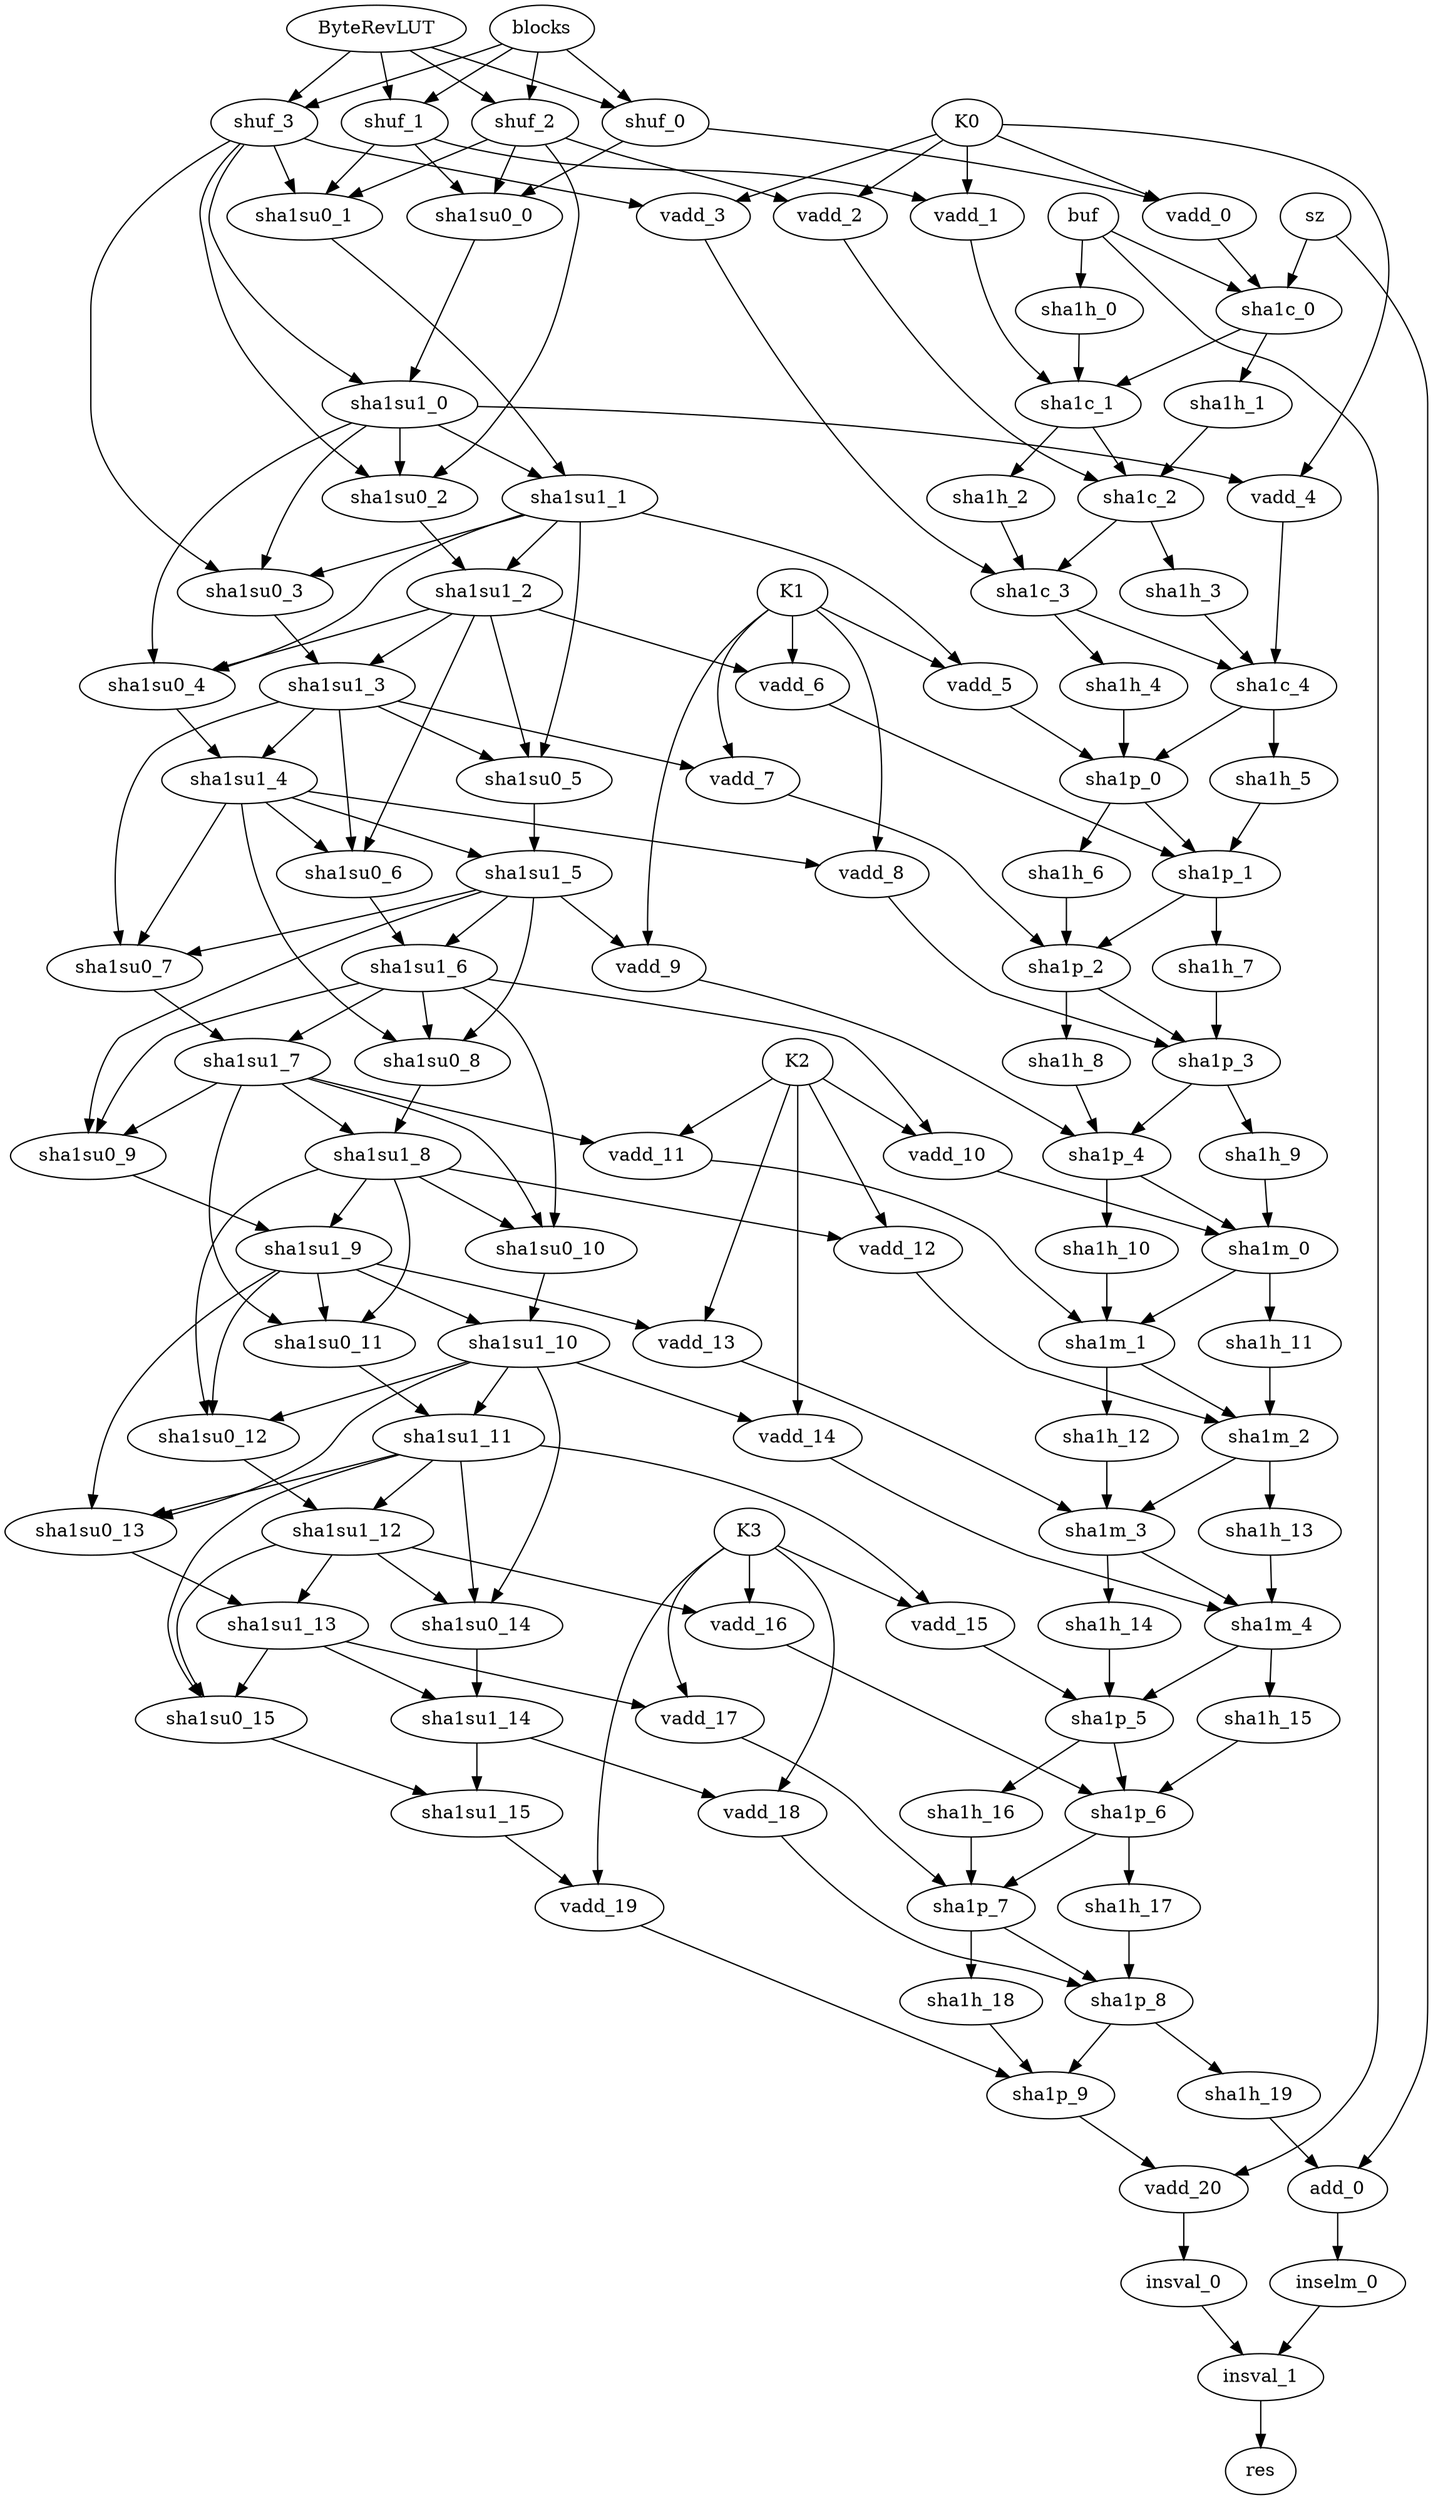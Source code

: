 strict digraph "" {
	blocks -> shuf_0;
	blocks -> shuf_1;
	blocks -> shuf_2;
	blocks -> shuf_3;
	shuf_0 -> vadd_0;
	shuf_0 -> sha1su0_0;
	ByteRevLUT -> shuf_0;
	ByteRevLUT -> shuf_1;
	ByteRevLUT -> shuf_2;
	ByteRevLUT -> shuf_3;
	shuf_1 -> vadd_1;
	shuf_1 -> sha1su0_0;
	shuf_1 -> sha1su0_1;
	shuf_2 -> vadd_2;
	shuf_2 -> sha1su0_0;
	shuf_2 -> sha1su0_1;
	shuf_2 -> sha1su0_2;
	shuf_3 -> vadd_3;
	shuf_3 -> sha1su1_0;
	shuf_3 -> sha1su0_1;
	shuf_3 -> sha1su0_2;
	shuf_3 -> sha1su0_3;
	vadd_0 -> sha1c_0;
	K0 -> vadd_0;
	K0 -> vadd_1;
	K0 -> vadd_2;
	K0 -> vadd_3;
	K0 -> vadd_4;
	vadd_1 -> sha1c_1;
	buf -> sha1h_0;
	buf -> sha1c_0;
	buf -> vadd_20;
	sha1h_0 -> sha1c_1;
	sha1c_0 -> sha1h_1;
	sha1c_0 -> sha1c_1;
	sz -> sha1c_0;
	sz -> add_0;
	vadd_2 -> sha1c_2;
	sha1su0_0 -> sha1su1_0;
	sha1h_1 -> sha1c_2;
	sha1c_1 -> sha1h_2;
	sha1c_1 -> sha1c_2;
	vadd_3 -> sha1c_3;
	sha1su1_0 -> vadd_4;
	sha1su1_0 -> sha1su1_1;
	sha1su1_0 -> sha1su0_2;
	sha1su1_0 -> sha1su0_3;
	sha1su1_0 -> sha1su0_4;
	sha1su0_1 -> sha1su1_1;
	sha1h_2 -> sha1c_3;
	sha1c_2 -> sha1h_3;
	sha1c_2 -> sha1c_3;
	vadd_4 -> sha1c_4;
	sha1su1_1 -> vadd_5;
	sha1su1_1 -> sha1su1_2;
	sha1su1_1 -> sha1su0_3;
	sha1su1_1 -> sha1su0_4;
	sha1su1_1 -> sha1su0_5;
	sha1su0_2 -> sha1su1_2;
	sha1h_3 -> sha1c_4;
	sha1c_3 -> sha1h_4;
	sha1c_3 -> sha1c_4;
	vadd_5 -> sha1p_0;
	K1 -> vadd_5;
	K1 -> vadd_6;
	K1 -> vadd_7;
	K1 -> vadd_8;
	K1 -> vadd_9;
	sha1su1_2 -> vadd_6;
	sha1su1_2 -> sha1su1_3;
	sha1su1_2 -> sha1su0_4;
	sha1su1_2 -> sha1su0_5;
	sha1su1_2 -> sha1su0_6;
	sha1su0_3 -> sha1su1_3;
	sha1h_4 -> sha1p_0;
	sha1c_4 -> sha1h_5;
	sha1c_4 -> sha1p_0;
	vadd_6 -> sha1p_1;
	sha1su1_3 -> vadd_7;
	sha1su1_3 -> sha1su1_4;
	sha1su1_3 -> sha1su0_5;
	sha1su1_3 -> sha1su0_6;
	sha1su1_3 -> sha1su0_7;
	sha1su0_4 -> sha1su1_4;
	sha1h_5 -> sha1p_1;
	sha1p_0 -> sha1h_6;
	sha1p_0 -> sha1p_1;
	vadd_7 -> sha1p_2;
	sha1su1_4 -> vadd_8;
	sha1su1_4 -> sha1su1_5;
	sha1su1_4 -> sha1su0_6;
	sha1su1_4 -> sha1su0_7;
	sha1su1_4 -> sha1su0_8;
	sha1su0_5 -> sha1su1_5;
	sha1h_6 -> sha1p_2;
	sha1p_1 -> sha1h_7;
	sha1p_1 -> sha1p_2;
	vadd_8 -> sha1p_3;
	sha1su1_5 -> vadd_9;
	sha1su1_5 -> sha1su1_6;
	sha1su1_5 -> sha1su0_7;
	sha1su1_5 -> sha1su0_8;
	sha1su1_5 -> sha1su0_9;
	sha1su0_6 -> sha1su1_6;
	sha1h_7 -> sha1p_3;
	sha1p_2 -> sha1h_8;
	sha1p_2 -> sha1p_3;
	vadd_9 -> sha1p_4;
	sha1su1_6 -> vadd_10;
	sha1su1_6 -> sha1su1_7;
	sha1su1_6 -> sha1su0_8;
	sha1su1_6 -> sha1su0_9;
	sha1su1_6 -> sha1su0_10;
	sha1su0_7 -> sha1su1_7;
	sha1h_8 -> sha1p_4;
	sha1p_3 -> sha1h_9;
	sha1p_3 -> sha1p_4;
	vadd_10 -> sha1m_0;
	K2 -> vadd_10;
	K2 -> vadd_11;
	K2 -> vadd_12;
	K2 -> vadd_13;
	K2 -> vadd_14;
	sha1su1_7 -> vadd_11;
	sha1su1_7 -> sha1su1_8;
	sha1su1_7 -> sha1su0_9;
	sha1su1_7 -> sha1su0_10;
	sha1su1_7 -> sha1su0_11;
	sha1su0_8 -> sha1su1_8;
	sha1h_9 -> sha1m_0;
	sha1p_4 -> sha1h_10;
	sha1p_4 -> sha1m_0;
	vadd_11 -> sha1m_1;
	sha1su1_8 -> vadd_12;
	sha1su1_8 -> sha1su1_9;
	sha1su1_8 -> sha1su0_10;
	sha1su1_8 -> sha1su0_11;
	sha1su1_8 -> sha1su0_12;
	sha1su0_9 -> sha1su1_9;
	sha1h_10 -> sha1m_1;
	sha1m_0 -> sha1h_11;
	sha1m_0 -> sha1m_1;
	vadd_12 -> sha1m_2;
	sha1su1_9 -> vadd_13;
	sha1su1_9 -> sha1su1_10;
	sha1su1_9 -> sha1su0_11;
	sha1su1_9 -> sha1su0_12;
	sha1su1_9 -> sha1su0_13;
	sha1su0_10 -> sha1su1_10;
	sha1h_11 -> sha1m_2;
	sha1m_1 -> sha1h_12;
	sha1m_1 -> sha1m_2;
	vadd_13 -> sha1m_3;
	sha1su1_10 -> vadd_14;
	sha1su1_10 -> sha1su1_11;
	sha1su1_10 -> sha1su0_12;
	sha1su1_10 -> sha1su0_13;
	sha1su1_10 -> sha1su0_14;
	sha1su0_11 -> sha1su1_11;
	sha1h_12 -> sha1m_3;
	sha1m_2 -> sha1h_13;
	sha1m_2 -> sha1m_3;
	vadd_14 -> sha1m_4;
	sha1su1_11 -> vadd_15;
	sha1su1_11 -> sha1su1_12;
	sha1su1_11 -> sha1su0_13;
	sha1su1_11 -> sha1su0_14;
	sha1su1_11 -> sha1su0_15;
	sha1su0_12 -> sha1su1_12;
	sha1h_13 -> sha1m_4;
	sha1m_3 -> sha1h_14;
	sha1m_3 -> sha1m_4;
	vadd_15 -> sha1p_5;
	K3 -> vadd_15;
	K3 -> vadd_16;
	K3 -> vadd_17;
	K3 -> vadd_18;
	K3 -> vadd_19;
	sha1su1_12 -> vadd_16;
	sha1su1_12 -> sha1su1_13;
	sha1su1_12 -> sha1su0_14;
	sha1su1_12 -> sha1su0_15;
	sha1su0_13 -> sha1su1_13;
	sha1h_14 -> sha1p_5;
	sha1m_4 -> sha1h_15;
	sha1m_4 -> sha1p_5;
	vadd_16 -> sha1p_6;
	sha1su1_13 -> vadd_17;
	sha1su1_13 -> sha1su1_14;
	sha1su1_13 -> sha1su0_15;
	sha1su0_14 -> sha1su1_14;
	sha1h_15 -> sha1p_6;
	sha1p_5 -> sha1h_16;
	sha1p_5 -> sha1p_6;
	vadd_17 -> sha1p_7;
	sha1su1_14 -> vadd_18;
	sha1su1_14 -> sha1su1_15;
	sha1su0_15 -> sha1su1_15;
	sha1h_16 -> sha1p_7;
	sha1p_6 -> sha1h_17;
	sha1p_6 -> sha1p_7;
	vadd_18 -> sha1p_8;
	sha1su1_15 -> vadd_19;
	sha1h_17 -> sha1p_8;
	sha1p_7 -> sha1h_18;
	sha1p_7 -> sha1p_8;
	vadd_19 -> sha1p_9;
	sha1h_18 -> sha1p_9;
	sha1p_8 -> sha1h_19;
	sha1p_8 -> sha1p_9;
	sha1h_19 -> add_0;
	sha1p_9 -> vadd_20;
	vadd_20 -> insval_0;
	add_0 -> inselm_0;
	inselm_0 -> insval_1;
	insval_0 -> insval_1;
	insval_1 -> res;
}
